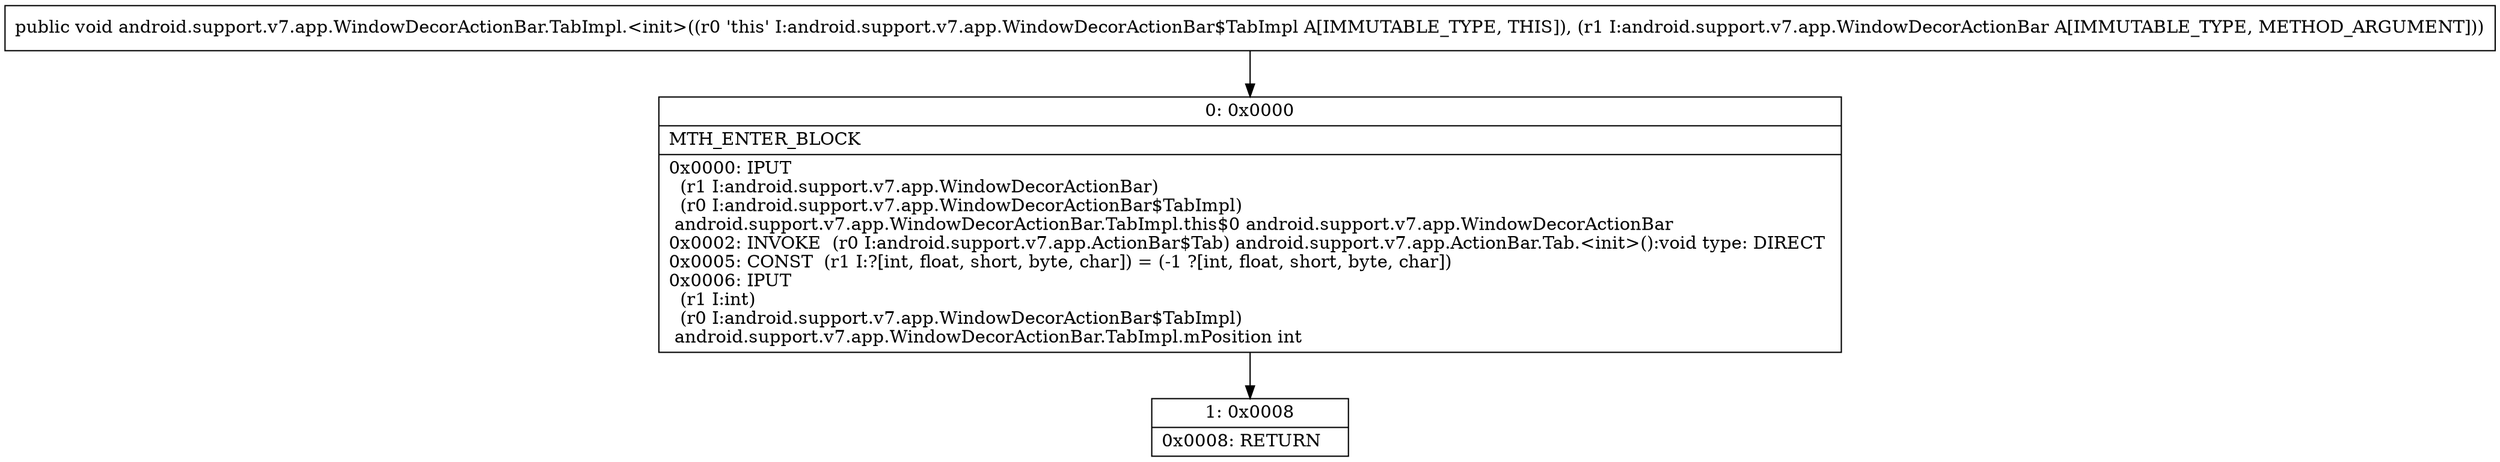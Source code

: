 digraph "CFG forandroid.support.v7.app.WindowDecorActionBar.TabImpl.\<init\>(Landroid\/support\/v7\/app\/WindowDecorActionBar;)V" {
Node_0 [shape=record,label="{0\:\ 0x0000|MTH_ENTER_BLOCK\l|0x0000: IPUT  \l  (r1 I:android.support.v7.app.WindowDecorActionBar)\l  (r0 I:android.support.v7.app.WindowDecorActionBar$TabImpl)\l android.support.v7.app.WindowDecorActionBar.TabImpl.this$0 android.support.v7.app.WindowDecorActionBar \l0x0002: INVOKE  (r0 I:android.support.v7.app.ActionBar$Tab) android.support.v7.app.ActionBar.Tab.\<init\>():void type: DIRECT \l0x0005: CONST  (r1 I:?[int, float, short, byte, char]) = (\-1 ?[int, float, short, byte, char]) \l0x0006: IPUT  \l  (r1 I:int)\l  (r0 I:android.support.v7.app.WindowDecorActionBar$TabImpl)\l android.support.v7.app.WindowDecorActionBar.TabImpl.mPosition int \l}"];
Node_1 [shape=record,label="{1\:\ 0x0008|0x0008: RETURN   \l}"];
MethodNode[shape=record,label="{public void android.support.v7.app.WindowDecorActionBar.TabImpl.\<init\>((r0 'this' I:android.support.v7.app.WindowDecorActionBar$TabImpl A[IMMUTABLE_TYPE, THIS]), (r1 I:android.support.v7.app.WindowDecorActionBar A[IMMUTABLE_TYPE, METHOD_ARGUMENT])) }"];
MethodNode -> Node_0;
Node_0 -> Node_1;
}

